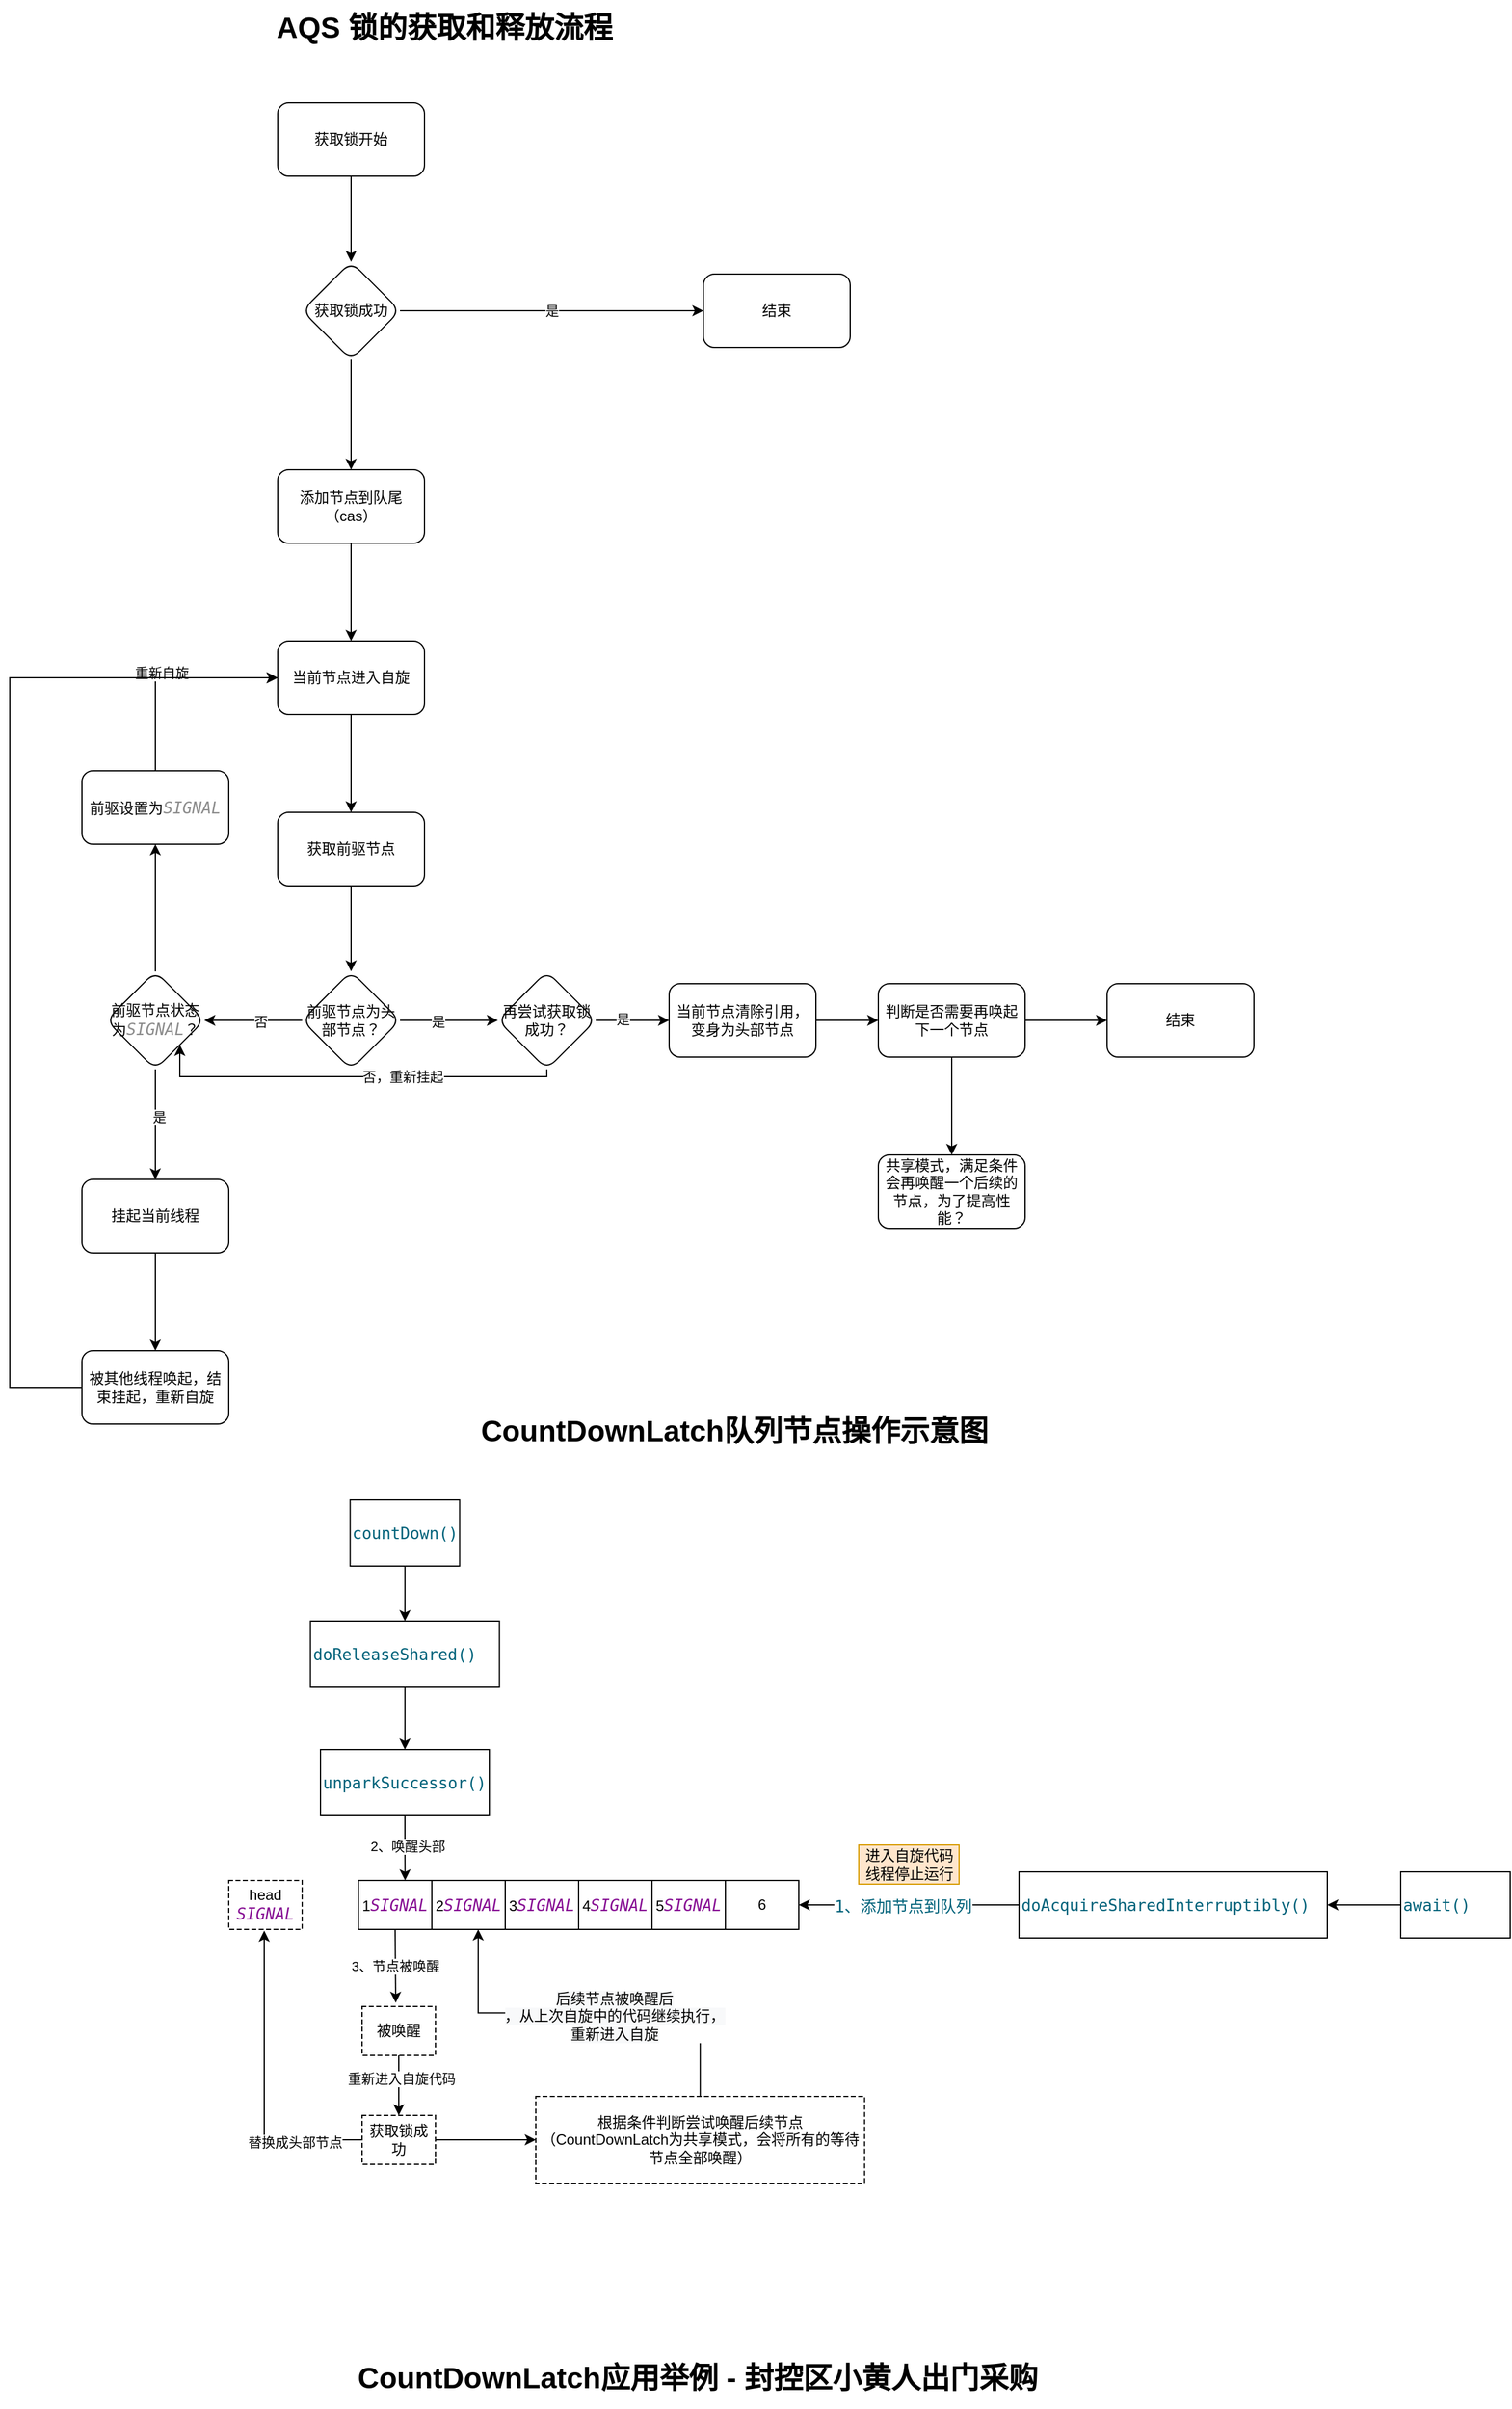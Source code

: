 <mxfile version="14.6.13" type="device"><diagram id="lseY-JlJCsXexi9266O1" name="第 1 页"><mxGraphModel dx="1158" dy="634" grid="0" gridSize="10" guides="1" tooltips="1" connect="1" arrows="1" fold="1" page="1" pageScale="1" pageWidth="1654" pageHeight="2336" math="0" shadow="0"><root><mxCell id="0"/><mxCell id="1" parent="0"/><mxCell id="_18am_9rpqF2lOTRvuVu-3" value="" style="edgeStyle=orthogonalEdgeStyle;rounded=0;orthogonalLoop=1;jettySize=auto;html=1;" edge="1" parent="1" source="_18am_9rpqF2lOTRvuVu-1" target="_18am_9rpqF2lOTRvuVu-2"><mxGeometry relative="1" as="geometry"/></mxCell><mxCell id="_18am_9rpqF2lOTRvuVu-1" value="获取锁开始" style="rounded=1;whiteSpace=wrap;html=1;" vertex="1" parent="1"><mxGeometry x="520" y="774" width="120" height="60" as="geometry"/></mxCell><mxCell id="_18am_9rpqF2lOTRvuVu-5" value="是" style="edgeStyle=orthogonalEdgeStyle;rounded=0;orthogonalLoop=1;jettySize=auto;html=1;" edge="1" parent="1" source="_18am_9rpqF2lOTRvuVu-2" target="_18am_9rpqF2lOTRvuVu-4"><mxGeometry relative="1" as="geometry"/></mxCell><mxCell id="_18am_9rpqF2lOTRvuVu-7" value="" style="edgeStyle=orthogonalEdgeStyle;rounded=0;orthogonalLoop=1;jettySize=auto;html=1;" edge="1" parent="1" source="_18am_9rpqF2lOTRvuVu-2" target="_18am_9rpqF2lOTRvuVu-6"><mxGeometry relative="1" as="geometry"/></mxCell><mxCell id="_18am_9rpqF2lOTRvuVu-2" value="获取锁成功" style="rhombus;whiteSpace=wrap;html=1;rounded=1;" vertex="1" parent="1"><mxGeometry x="540" y="904" width="80" height="80" as="geometry"/></mxCell><mxCell id="_18am_9rpqF2lOTRvuVu-4" value="结束" style="whiteSpace=wrap;html=1;rounded=1;" vertex="1" parent="1"><mxGeometry x="868" y="914" width="120" height="60" as="geometry"/></mxCell><mxCell id="_18am_9rpqF2lOTRvuVu-9" value="" style="edgeStyle=orthogonalEdgeStyle;rounded=0;orthogonalLoop=1;jettySize=auto;html=1;" edge="1" parent="1" source="_18am_9rpqF2lOTRvuVu-6" target="_18am_9rpqF2lOTRvuVu-8"><mxGeometry relative="1" as="geometry"/></mxCell><mxCell id="_18am_9rpqF2lOTRvuVu-6" value="添加节点到队尾（cas）" style="whiteSpace=wrap;html=1;rounded=1;" vertex="1" parent="1"><mxGeometry x="520" y="1074" width="120" height="60" as="geometry"/></mxCell><mxCell id="_18am_9rpqF2lOTRvuVu-11" value="" style="edgeStyle=orthogonalEdgeStyle;rounded=0;orthogonalLoop=1;jettySize=auto;html=1;" edge="1" parent="1" source="_18am_9rpqF2lOTRvuVu-8" target="_18am_9rpqF2lOTRvuVu-10"><mxGeometry relative="1" as="geometry"/></mxCell><mxCell id="_18am_9rpqF2lOTRvuVu-8" value="当前节点进入自旋" style="whiteSpace=wrap;html=1;rounded=1;" vertex="1" parent="1"><mxGeometry x="520" y="1214" width="120" height="60" as="geometry"/></mxCell><mxCell id="_18am_9rpqF2lOTRvuVu-15" value="" style="edgeStyle=orthogonalEdgeStyle;rounded=0;orthogonalLoop=1;jettySize=auto;html=1;" edge="1" parent="1" source="_18am_9rpqF2lOTRvuVu-10" target="_18am_9rpqF2lOTRvuVu-14"><mxGeometry relative="1" as="geometry"/></mxCell><mxCell id="_18am_9rpqF2lOTRvuVu-10" value="获取前驱节点" style="whiteSpace=wrap;html=1;rounded=1;" vertex="1" parent="1"><mxGeometry x="520" y="1354" width="120" height="60" as="geometry"/></mxCell><mxCell id="_18am_9rpqF2lOTRvuVu-20" value="" style="edgeStyle=orthogonalEdgeStyle;rounded=0;orthogonalLoop=1;jettySize=auto;html=1;" edge="1" parent="1" source="_18am_9rpqF2lOTRvuVu-14" target="_18am_9rpqF2lOTRvuVu-19"><mxGeometry relative="1" as="geometry"/></mxCell><mxCell id="_18am_9rpqF2lOTRvuVu-31" value="否" style="edgeLabel;html=1;align=center;verticalAlign=middle;resizable=0;points=[];" vertex="1" connectable="0" parent="_18am_9rpqF2lOTRvuVu-20"><mxGeometry x="-0.15" y="1" relative="1" as="geometry"><mxPoint as="offset"/></mxGeometry></mxCell><mxCell id="_18am_9rpqF2lOTRvuVu-35" value="" style="edgeStyle=orthogonalEdgeStyle;rounded=0;orthogonalLoop=1;jettySize=auto;html=1;" edge="1" parent="1" source="_18am_9rpqF2lOTRvuVu-14" target="_18am_9rpqF2lOTRvuVu-34"><mxGeometry relative="1" as="geometry"/></mxCell><mxCell id="_18am_9rpqF2lOTRvuVu-36" value="是" style="edgeLabel;html=1;align=center;verticalAlign=middle;resizable=0;points=[];" vertex="1" connectable="0" parent="_18am_9rpqF2lOTRvuVu-35"><mxGeometry x="-0.225" y="-1" relative="1" as="geometry"><mxPoint as="offset"/></mxGeometry></mxCell><mxCell id="_18am_9rpqF2lOTRvuVu-14" value="前驱节点为头部节点？" style="rhombus;whiteSpace=wrap;html=1;rounded=1;" vertex="1" parent="1"><mxGeometry x="540" y="1484" width="80" height="80" as="geometry"/></mxCell><mxCell id="_18am_9rpqF2lOTRvuVu-24" value="" style="edgeStyle=orthogonalEdgeStyle;rounded=0;orthogonalLoop=1;jettySize=auto;html=1;" edge="1" parent="1" source="_18am_9rpqF2lOTRvuVu-19" target="_18am_9rpqF2lOTRvuVu-23"><mxGeometry relative="1" as="geometry"/></mxCell><mxCell id="_18am_9rpqF2lOTRvuVu-30" value="是" style="edgeLabel;html=1;align=center;verticalAlign=middle;resizable=0;points=[];" vertex="1" connectable="0" parent="_18am_9rpqF2lOTRvuVu-24"><mxGeometry x="-0.133" y="3" relative="1" as="geometry"><mxPoint as="offset"/></mxGeometry></mxCell><mxCell id="_18am_9rpqF2lOTRvuVu-27" value="" style="edgeStyle=orthogonalEdgeStyle;rounded=0;orthogonalLoop=1;jettySize=auto;html=1;" edge="1" parent="1" source="_18am_9rpqF2lOTRvuVu-19" target="_18am_9rpqF2lOTRvuVu-26"><mxGeometry relative="1" as="geometry"/></mxCell><mxCell id="_18am_9rpqF2lOTRvuVu-19" value="前驱节点状态为&lt;span style=&quot;color: rgb(140 , 140 , 140) ; font-style: italic ; background-color: rgb(255 , 255 , 255) ; font-family: &amp;#34;jetbrains mono&amp;#34; , monospace ; font-size: 9.8pt&quot;&gt;SIGNAL&lt;/span&gt;&lt;span&gt;？&lt;/span&gt;" style="rhombus;whiteSpace=wrap;html=1;rounded=1;" vertex="1" parent="1"><mxGeometry x="380" y="1484" width="80" height="80" as="geometry"/></mxCell><mxCell id="_18am_9rpqF2lOTRvuVu-46" value="" style="edgeStyle=orthogonalEdgeStyle;rounded=0;orthogonalLoop=1;jettySize=auto;html=1;" edge="1" parent="1" source="_18am_9rpqF2lOTRvuVu-23" target="_18am_9rpqF2lOTRvuVu-45"><mxGeometry relative="1" as="geometry"/></mxCell><mxCell id="_18am_9rpqF2lOTRvuVu-23" value="挂起当前线程" style="whiteSpace=wrap;html=1;rounded=1;" vertex="1" parent="1"><mxGeometry x="360" y="1654" width="120" height="60" as="geometry"/></mxCell><mxCell id="_18am_9rpqF2lOTRvuVu-28" style="edgeStyle=orthogonalEdgeStyle;rounded=0;orthogonalLoop=1;jettySize=auto;html=1;entryX=0;entryY=0.5;entryDx=0;entryDy=0;" edge="1" parent="1" source="_18am_9rpqF2lOTRvuVu-26" target="_18am_9rpqF2lOTRvuVu-8"><mxGeometry relative="1" as="geometry"><Array as="points"><mxPoint x="420" y="1244"/></Array></mxGeometry></mxCell><mxCell id="_18am_9rpqF2lOTRvuVu-29" value="重新自旋" style="edgeLabel;html=1;align=center;verticalAlign=middle;resizable=0;points=[];" vertex="1" connectable="0" parent="_18am_9rpqF2lOTRvuVu-28"><mxGeometry x="-0.08" y="4" relative="1" as="geometry"><mxPoint as="offset"/></mxGeometry></mxCell><mxCell id="_18am_9rpqF2lOTRvuVu-26" value="前驱设置为&lt;span style=&quot;color: rgb(140 , 140 , 140) ; font-family: &amp;#34;jetbrains mono&amp;#34; , monospace ; font-size: 13.067px ; font-style: italic ; background-color: rgb(255 , 255 , 255)&quot;&gt;SIGNAL&lt;/span&gt;" style="whiteSpace=wrap;html=1;rounded=1;" vertex="1" parent="1"><mxGeometry x="360" y="1320" width="120" height="60" as="geometry"/></mxCell><mxCell id="_18am_9rpqF2lOTRvuVu-38" value="" style="edgeStyle=orthogonalEdgeStyle;rounded=0;orthogonalLoop=1;jettySize=auto;html=1;" edge="1" parent="1" source="_18am_9rpqF2lOTRvuVu-34" target="_18am_9rpqF2lOTRvuVu-37"><mxGeometry relative="1" as="geometry"/></mxCell><mxCell id="_18am_9rpqF2lOTRvuVu-39" value="是" style="edgeLabel;html=1;align=center;verticalAlign=middle;resizable=0;points=[];" vertex="1" connectable="0" parent="_18am_9rpqF2lOTRvuVu-38"><mxGeometry x="-0.267" y="1" relative="1" as="geometry"><mxPoint as="offset"/></mxGeometry></mxCell><mxCell id="_18am_9rpqF2lOTRvuVu-48" style="edgeStyle=orthogonalEdgeStyle;rounded=0;orthogonalLoop=1;jettySize=auto;html=1;entryX=1;entryY=1;entryDx=0;entryDy=0;" edge="1" parent="1" source="_18am_9rpqF2lOTRvuVu-34" target="_18am_9rpqF2lOTRvuVu-19"><mxGeometry relative="1" as="geometry"><Array as="points"><mxPoint x="740" y="1570"/><mxPoint x="440" y="1570"/></Array></mxGeometry></mxCell><mxCell id="_18am_9rpqF2lOTRvuVu-49" value="否，重新挂起" style="edgeLabel;html=1;align=center;verticalAlign=middle;resizable=0;points=[];" vertex="1" connectable="0" parent="_18am_9rpqF2lOTRvuVu-48"><mxGeometry x="-0.253" relative="1" as="geometry"><mxPoint as="offset"/></mxGeometry></mxCell><mxCell id="_18am_9rpqF2lOTRvuVu-34" value="再尝试获取锁成功？" style="rhombus;whiteSpace=wrap;html=1;rounded=1;" vertex="1" parent="1"><mxGeometry x="700" y="1484" width="80" height="80" as="geometry"/></mxCell><mxCell id="_18am_9rpqF2lOTRvuVu-41" value="" style="edgeStyle=orthogonalEdgeStyle;rounded=0;orthogonalLoop=1;jettySize=auto;html=1;" edge="1" parent="1" source="_18am_9rpqF2lOTRvuVu-37" target="_18am_9rpqF2lOTRvuVu-40"><mxGeometry relative="1" as="geometry"/></mxCell><mxCell id="_18am_9rpqF2lOTRvuVu-37" value="当前节点清除引用，变身为头部节点" style="whiteSpace=wrap;html=1;rounded=1;" vertex="1" parent="1"><mxGeometry x="840" y="1494" width="120" height="60" as="geometry"/></mxCell><mxCell id="_18am_9rpqF2lOTRvuVu-51" value="" style="edgeStyle=orthogonalEdgeStyle;rounded=0;orthogonalLoop=1;jettySize=auto;html=1;" edge="1" parent="1" source="_18am_9rpqF2lOTRvuVu-40" target="_18am_9rpqF2lOTRvuVu-50"><mxGeometry relative="1" as="geometry"/></mxCell><mxCell id="_18am_9rpqF2lOTRvuVu-53" value="" style="edgeStyle=orthogonalEdgeStyle;rounded=0;orthogonalLoop=1;jettySize=auto;html=1;" edge="1" parent="1" source="_18am_9rpqF2lOTRvuVu-40" target="_18am_9rpqF2lOTRvuVu-52"><mxGeometry relative="1" as="geometry"/></mxCell><mxCell id="_18am_9rpqF2lOTRvuVu-40" value="判断是否需要再唤起下一个节点" style="whiteSpace=wrap;html=1;rounded=1;" vertex="1" parent="1"><mxGeometry x="1011" y="1494" width="120" height="60" as="geometry"/></mxCell><mxCell id="_18am_9rpqF2lOTRvuVu-47" style="edgeStyle=orthogonalEdgeStyle;rounded=0;orthogonalLoop=1;jettySize=auto;html=1;entryX=0;entryY=0.5;entryDx=0;entryDy=0;" edge="1" parent="1" source="_18am_9rpqF2lOTRvuVu-45" target="_18am_9rpqF2lOTRvuVu-8"><mxGeometry relative="1" as="geometry"><Array as="points"><mxPoint x="301" y="1824"/><mxPoint x="301" y="1244"/></Array></mxGeometry></mxCell><mxCell id="_18am_9rpqF2lOTRvuVu-45" value="被其他线程唤起，结束挂起，重新自旋" style="whiteSpace=wrap;html=1;rounded=1;" vertex="1" parent="1"><mxGeometry x="360" y="1794" width="120" height="60" as="geometry"/></mxCell><mxCell id="_18am_9rpqF2lOTRvuVu-50" value="结束" style="whiteSpace=wrap;html=1;rounded=1;" vertex="1" parent="1"><mxGeometry x="1198" y="1494" width="120" height="60" as="geometry"/></mxCell><mxCell id="_18am_9rpqF2lOTRvuVu-52" value="共享模式，满足条件会再唤醒一个后续的节点，为了提高性能？" style="whiteSpace=wrap;html=1;rounded=1;" vertex="1" parent="1"><mxGeometry x="1011" y="1634" width="120" height="60" as="geometry"/></mxCell><mxCell id="_18am_9rpqF2lOTRvuVu-92" value="" style="shape=table;html=1;whiteSpace=wrap;startSize=0;container=1;collapsible=0;childLayout=tableLayout;" vertex="1" parent="1"><mxGeometry x="586" y="2227" width="360" height="40" as="geometry"/></mxCell><mxCell id="_18am_9rpqF2lOTRvuVu-93" value="" style="shape=partialRectangle;html=1;whiteSpace=wrap;collapsible=0;dropTarget=0;pointerEvents=0;fillColor=none;top=0;left=0;bottom=0;right=0;points=[[0,0.5],[1,0.5]];portConstraint=eastwest;" vertex="1" parent="_18am_9rpqF2lOTRvuVu-92"><mxGeometry width="360" height="40" as="geometry"/></mxCell><mxCell id="_18am_9rpqF2lOTRvuVu-94" value="1&lt;span style=&quot;color: rgb(135 , 16 , 148) ; font-style: italic ; background-color: rgb(255 , 255 , 255) ; font-family: &amp;#34;jetbrains mono&amp;#34; , monospace ; font-size: 9.8pt&quot;&gt;SIGNAL&lt;/span&gt;" style="shape=partialRectangle;html=1;whiteSpace=wrap;connectable=0;overflow=hidden;fillColor=none;top=0;left=0;bottom=0;right=0;" vertex="1" parent="_18am_9rpqF2lOTRvuVu-93"><mxGeometry width="60" height="40" as="geometry"/></mxCell><mxCell id="_18am_9rpqF2lOTRvuVu-95" value="2&lt;span style=&quot;color: rgb(135 , 16 , 148) ; font-style: italic ; background-color: rgb(255 , 255 , 255) ; font-family: &amp;#34;jetbrains mono&amp;#34; , monospace ; font-size: 9.8pt&quot;&gt;SIGNAL&lt;/span&gt;" style="shape=partialRectangle;html=1;whiteSpace=wrap;connectable=0;overflow=hidden;fillColor=none;top=0;left=0;bottom=0;right=0;" vertex="1" parent="_18am_9rpqF2lOTRvuVu-93"><mxGeometry x="60" width="60" height="40" as="geometry"/></mxCell><mxCell id="_18am_9rpqF2lOTRvuVu-96" value="3&lt;span style=&quot;color: rgb(135 , 16 , 148) ; font-style: italic ; background-color: rgb(255 , 255 , 255) ; font-family: &amp;#34;jetbrains mono&amp;#34; , monospace ; font-size: 9.8pt&quot;&gt;SIGNAL&lt;/span&gt;" style="shape=partialRectangle;html=1;whiteSpace=wrap;connectable=0;overflow=hidden;fillColor=none;top=0;left=0;bottom=0;right=0;" vertex="1" parent="_18am_9rpqF2lOTRvuVu-93"><mxGeometry x="120" width="60" height="40" as="geometry"/></mxCell><mxCell id="_18am_9rpqF2lOTRvuVu-97" value="4&lt;span style=&quot;color: rgb(135 , 16 , 148) ; font-style: italic ; background-color: rgb(255 , 255 , 255) ; font-family: &amp;#34;jetbrains mono&amp;#34; , monospace ; font-size: 9.8pt&quot;&gt;SIGNAL&lt;/span&gt;" style="shape=partialRectangle;html=1;whiteSpace=wrap;connectable=0;overflow=hidden;fillColor=none;top=0;left=0;bottom=0;right=0;" vertex="1" parent="_18am_9rpqF2lOTRvuVu-93"><mxGeometry x="180" width="60" height="40" as="geometry"/></mxCell><mxCell id="_18am_9rpqF2lOTRvuVu-98" value="5&lt;span style=&quot;color: rgb(135 , 16 , 148) ; font-style: italic ; background-color: rgb(255 , 255 , 255) ; font-family: &amp;#34;jetbrains mono&amp;#34; , monospace ; font-size: 9.8pt&quot;&gt;SIGNAL&lt;/span&gt;" style="shape=partialRectangle;html=1;whiteSpace=wrap;connectable=0;overflow=hidden;fillColor=none;top=0;left=0;bottom=0;right=0;" vertex="1" parent="_18am_9rpqF2lOTRvuVu-93"><mxGeometry x="240" width="60" height="40" as="geometry"/></mxCell><mxCell id="_18am_9rpqF2lOTRvuVu-99" value="6" style="shape=partialRectangle;html=1;whiteSpace=wrap;connectable=0;overflow=hidden;fillColor=none;top=0;left=0;bottom=0;right=0;" vertex="1" parent="_18am_9rpqF2lOTRvuVu-93"><mxGeometry x="300" width="60" height="40" as="geometry"/></mxCell><mxCell id="_18am_9rpqF2lOTRvuVu-100" value="" style="shape=table;html=1;whiteSpace=wrap;startSize=0;container=1;collapsible=0;childLayout=tableLayout;dashed=1;" vertex="1" parent="1"><mxGeometry x="480" y="2227" width="60" height="40" as="geometry"/></mxCell><mxCell id="_18am_9rpqF2lOTRvuVu-101" value="" style="shape=partialRectangle;html=1;whiteSpace=wrap;collapsible=0;dropTarget=0;pointerEvents=0;fillColor=none;top=0;left=0;bottom=0;right=0;points=[[0,0.5],[1,0.5]];portConstraint=eastwest;" vertex="1" parent="_18am_9rpqF2lOTRvuVu-100"><mxGeometry width="60" height="40" as="geometry"/></mxCell><mxCell id="_18am_9rpqF2lOTRvuVu-102" value="head&lt;br&gt;&lt;span style=&quot;color: rgb(135 , 16 , 148) ; font-family: &amp;#34;jetbrains mono&amp;#34; , monospace ; font-size: 13.067px ; font-style: italic ; background-color: rgb(255 , 255 , 255)&quot;&gt;SIGNAL&lt;/span&gt;" style="shape=partialRectangle;html=1;whiteSpace=wrap;connectable=0;overflow=hidden;fillColor=none;top=0;left=0;bottom=0;right=0;" vertex="1" parent="_18am_9rpqF2lOTRvuVu-101"><mxGeometry width="60" height="40" as="geometry"/></mxCell><mxCell id="_18am_9rpqF2lOTRvuVu-108" value="3、节点被唤醒" style="endArrow=classic;html=1;" edge="1" parent="1"><mxGeometry width="50" height="50" relative="1" as="geometry"><mxPoint x="616" y="2267" as="sourcePoint"/><mxPoint x="616.5" y="2327" as="targetPoint"/></mxGeometry></mxCell><mxCell id="_18am_9rpqF2lOTRvuVu-118" value="" style="edgeStyle=orthogonalEdgeStyle;rounded=0;orthogonalLoop=1;jettySize=auto;html=1;" edge="1" parent="1" source="_18am_9rpqF2lOTRvuVu-109" target="_18am_9rpqF2lOTRvuVu-115"><mxGeometry relative="1" as="geometry"/></mxCell><mxCell id="_18am_9rpqF2lOTRvuVu-139" value="重新进入自旋代码" style="edgeLabel;html=1;align=center;verticalAlign=middle;resizable=0;points=[];" vertex="1" connectable="0" parent="_18am_9rpqF2lOTRvuVu-118"><mxGeometry x="-0.225" y="2" relative="1" as="geometry"><mxPoint as="offset"/></mxGeometry></mxCell><mxCell id="_18am_9rpqF2lOTRvuVu-109" value="" style="shape=table;html=1;whiteSpace=wrap;startSize=0;container=1;collapsible=0;childLayout=tableLayout;dashed=1;" vertex="1" parent="1"><mxGeometry x="589" y="2330" width="60" height="40" as="geometry"/></mxCell><mxCell id="_18am_9rpqF2lOTRvuVu-110" value="" style="shape=partialRectangle;html=1;whiteSpace=wrap;collapsible=0;dropTarget=0;pointerEvents=0;fillColor=none;top=0;left=0;bottom=0;right=0;points=[[0,0.5],[1,0.5]];portConstraint=eastwest;" vertex="1" parent="_18am_9rpqF2lOTRvuVu-109"><mxGeometry width="60" height="40" as="geometry"/></mxCell><mxCell id="_18am_9rpqF2lOTRvuVu-111" value="被唤醒" style="shape=partialRectangle;html=1;whiteSpace=wrap;connectable=0;overflow=hidden;fillColor=none;top=0;left=0;bottom=0;right=0;" vertex="1" parent="_18am_9rpqF2lOTRvuVu-110"><mxGeometry width="60" height="40" as="geometry"/></mxCell><mxCell id="_18am_9rpqF2lOTRvuVu-136" value="" style="edgeStyle=orthogonalEdgeStyle;rounded=0;orthogonalLoop=1;jettySize=auto;html=1;" edge="1" parent="1" source="_18am_9rpqF2lOTRvuVu-115" target="_18am_9rpqF2lOTRvuVu-133"><mxGeometry relative="1" as="geometry"/></mxCell><mxCell id="_18am_9rpqF2lOTRvuVu-115" value="" style="shape=table;html=1;whiteSpace=wrap;startSize=0;container=1;collapsible=0;childLayout=tableLayout;dashed=1;" vertex="1" parent="1"><mxGeometry x="589" y="2419" width="60" height="40" as="geometry"/></mxCell><mxCell id="_18am_9rpqF2lOTRvuVu-116" value="" style="shape=partialRectangle;html=1;whiteSpace=wrap;collapsible=0;dropTarget=0;pointerEvents=0;fillColor=none;top=0;left=0;bottom=0;right=0;points=[[0,0.5],[1,0.5]];portConstraint=eastwest;" vertex="1" parent="_18am_9rpqF2lOTRvuVu-115"><mxGeometry width="60" height="40" as="geometry"/></mxCell><mxCell id="_18am_9rpqF2lOTRvuVu-117" value="获取锁成功" style="shape=partialRectangle;html=1;whiteSpace=wrap;connectable=0;overflow=hidden;fillColor=none;top=0;left=0;bottom=0;right=0;" vertex="1" parent="_18am_9rpqF2lOTRvuVu-116"><mxGeometry width="60" height="40" as="geometry"/></mxCell><mxCell id="_18am_9rpqF2lOTRvuVu-119" style="edgeStyle=orthogonalEdgeStyle;rounded=0;orthogonalLoop=1;jettySize=auto;html=1;entryX=0.483;entryY=1.025;entryDx=0;entryDy=0;entryPerimeter=0;" edge="1" parent="1" source="_18am_9rpqF2lOTRvuVu-116" target="_18am_9rpqF2lOTRvuVu-101"><mxGeometry relative="1" as="geometry"/></mxCell><mxCell id="_18am_9rpqF2lOTRvuVu-137" value="替换成头部节点" style="edgeLabel;html=1;align=center;verticalAlign=middle;resizable=0;points=[];" vertex="1" connectable="0" parent="_18am_9rpqF2lOTRvuVu-119"><mxGeometry x="-0.562" y="2" relative="1" as="geometry"><mxPoint as="offset"/></mxGeometry></mxCell><mxCell id="_18am_9rpqF2lOTRvuVu-152" style="edgeStyle=orthogonalEdgeStyle;rounded=0;orthogonalLoop=1;jettySize=auto;html=1;entryX=0.272;entryY=1;entryDx=0;entryDy=0;entryPerimeter=0;" edge="1" parent="1" source="_18am_9rpqF2lOTRvuVu-133" target="_18am_9rpqF2lOTRvuVu-93"><mxGeometry relative="1" as="geometry"/></mxCell><mxCell id="_18am_9rpqF2lOTRvuVu-153" value="&lt;span style=&quot;font-size: 12px ; background-color: rgb(248 , 249 , 250)&quot;&gt;后续节点被唤醒后&lt;br&gt;，从上次自旋中的代码继续执行，&lt;br&gt;重新进入自旋&lt;/span&gt;" style="edgeLabel;html=1;align=center;verticalAlign=middle;resizable=0;points=[];" vertex="1" connectable="0" parent="_18am_9rpqF2lOTRvuVu-152"><mxGeometry x="-0.128" y="2" relative="1" as="geometry"><mxPoint as="offset"/></mxGeometry></mxCell><mxCell id="_18am_9rpqF2lOTRvuVu-133" value="" style="shape=table;html=1;whiteSpace=wrap;startSize=0;container=1;collapsible=0;childLayout=tableLayout;dashed=1;" vertex="1" parent="1"><mxGeometry x="731" y="2403.5" width="268.75" height="71" as="geometry"/></mxCell><mxCell id="_18am_9rpqF2lOTRvuVu-134" value="" style="shape=partialRectangle;html=1;whiteSpace=wrap;collapsible=0;dropTarget=0;pointerEvents=0;fillColor=none;top=0;left=0;bottom=0;right=0;points=[[0,0.5],[1,0.5]];portConstraint=eastwest;" vertex="1" parent="_18am_9rpqF2lOTRvuVu-133"><mxGeometry width="268.75" height="71" as="geometry"/></mxCell><mxCell id="_18am_9rpqF2lOTRvuVu-135" value="根据条件判断尝试唤醒后续节点（CountDownLatch为共享模式，会将所有的等待节点全部唤醒）" style="shape=partialRectangle;html=1;whiteSpace=wrap;connectable=0;overflow=hidden;fillColor=none;top=0;left=0;bottom=0;right=0;" vertex="1" parent="_18am_9rpqF2lOTRvuVu-134"><mxGeometry width="269" height="71" as="geometry"/></mxCell><mxCell id="_18am_9rpqF2lOTRvuVu-154" value="&lt;pre style=&quot;background-color: #ffffff ; color: #080808 ; font-family: &amp;#34;jetbrains mono&amp;#34; , monospace ; font-size: 9.8pt&quot;&gt;&lt;br&gt;&lt;/pre&gt;" style="text;whiteSpace=wrap;html=1;" vertex="1" parent="1"><mxGeometry x="593" y="2120" width="138" height="54" as="geometry"/></mxCell><mxCell id="_18am_9rpqF2lOTRvuVu-155" value="CountDownLatch队列节点操作示意图" style="text;strokeColor=none;fillColor=none;html=1;fontSize=24;fontStyle=1;verticalAlign=middle;align=center;" vertex="1" parent="1"><mxGeometry x="661" y="1837" width="463" height="45" as="geometry"/></mxCell><mxCell id="_18am_9rpqF2lOTRvuVu-159" style="edgeStyle=orthogonalEdgeStyle;rounded=0;orthogonalLoop=1;jettySize=auto;html=1;" edge="1" parent="1" source="_18am_9rpqF2lOTRvuVu-156" target="_18am_9rpqF2lOTRvuVu-157"><mxGeometry relative="1" as="geometry"/></mxCell><mxCell id="_18am_9rpqF2lOTRvuVu-156" value="&lt;pre style=&quot;background-color: #ffffff ; color: #080808 ; font-family: &amp;#34;jetbrains mono&amp;#34; , monospace ; font-size: 9.8pt&quot;&gt;&lt;/pre&gt;&lt;font color=&quot;#00627a&quot; face=&quot;jetbrains mono, monospace&quot;&gt;&lt;span style=&quot;font-size: 13.067px&quot;&gt;doReleaseShared&lt;/span&gt;&lt;/font&gt;&lt;span style=&quot;color: rgb(0 , 98 , 122) ; background-color: rgb(255 , 255 , 255) ; font-family: &amp;#34;jetbrains mono&amp;#34; , monospace ; font-size: 9.8pt&quot;&gt;()&lt;/span&gt;&lt;font color=&quot;#00627a&quot; face=&quot;jetbrains mono, monospace&quot;&gt;&lt;span style=&quot;font-size: 13.067px&quot;&gt;&lt;br&gt;&lt;/span&gt;&lt;/font&gt;" style="text;whiteSpace=wrap;html=1;strokeColor=#000000;" vertex="1" parent="1"><mxGeometry x="546.75" y="2015" width="154.5" height="54" as="geometry"/></mxCell><mxCell id="_18am_9rpqF2lOTRvuVu-160" style="edgeStyle=orthogonalEdgeStyle;rounded=0;orthogonalLoop=1;jettySize=auto;html=1;entryX=0.106;entryY=0;entryDx=0;entryDy=0;entryPerimeter=0;" edge="1" parent="1" source="_18am_9rpqF2lOTRvuVu-157" target="_18am_9rpqF2lOTRvuVu-93"><mxGeometry relative="1" as="geometry"/></mxCell><mxCell id="_18am_9rpqF2lOTRvuVu-161" value="2、唤醒头部" style="edgeLabel;html=1;align=center;verticalAlign=middle;resizable=0;points=[];" vertex="1" connectable="0" parent="_18am_9rpqF2lOTRvuVu-160"><mxGeometry x="-0.06" y="2" relative="1" as="geometry"><mxPoint as="offset"/></mxGeometry></mxCell><mxCell id="_18am_9rpqF2lOTRvuVu-157" value="&lt;pre style=&quot;background-color: #ffffff ; color: #080808 ; font-family: &amp;#34;jetbrains mono&amp;#34; , monospace ; font-size: 9.8pt&quot;&gt;&lt;span style=&quot;color: #00627a&quot;&gt;unparkSuccessor()&lt;/span&gt;&lt;/pre&gt;" style="text;whiteSpace=wrap;html=1;strokeColor=#000000;" vertex="1" parent="1"><mxGeometry x="555" y="2120" width="138" height="54" as="geometry"/></mxCell><mxCell id="_18am_9rpqF2lOTRvuVu-166" style="edgeStyle=orthogonalEdgeStyle;rounded=0;orthogonalLoop=1;jettySize=auto;html=1;entryX=0.5;entryY=0;entryDx=0;entryDy=0;fontSize=16;" edge="1" parent="1" source="_18am_9rpqF2lOTRvuVu-165" target="_18am_9rpqF2lOTRvuVu-156"><mxGeometry relative="1" as="geometry"/></mxCell><mxCell id="_18am_9rpqF2lOTRvuVu-165" value="&lt;pre style=&quot;background-color: #ffffff ; color: #080808 ; font-family: &amp;#34;jetbrains mono&amp;#34; , monospace ; font-size: 9.8pt&quot;&gt;&lt;pre style=&quot;font-family: &amp;#34;jetbrains mono&amp;#34; , monospace ; font-size: 9.8pt&quot;&gt;&lt;span style=&quot;color: #00627a&quot;&gt;countDown()&lt;/span&gt;&lt;/pre&gt;&lt;/pre&gt;" style="text;whiteSpace=wrap;html=1;strokeColor=#000000;" vertex="1" parent="1"><mxGeometry x="579.25" y="1916" width="89.5" height="54" as="geometry"/></mxCell><mxCell id="_18am_9rpqF2lOTRvuVu-171" style="edgeStyle=orthogonalEdgeStyle;rounded=0;orthogonalLoop=1;jettySize=auto;html=1;entryX=1;entryY=0.5;entryDx=0;entryDy=0;fontSize=16;" edge="1" parent="1" source="_18am_9rpqF2lOTRvuVu-169" target="_18am_9rpqF2lOTRvuVu-170"><mxGeometry relative="1" as="geometry"/></mxCell><mxCell id="_18am_9rpqF2lOTRvuVu-169" value="&lt;pre style=&quot;background-color: #ffffff ; color: #080808 ; font-family: &amp;#34;jetbrains mono&amp;#34; , monospace ; font-size: 9.8pt&quot;&gt;&lt;pre style=&quot;font-family: &amp;#34;jetbrains mono&amp;#34; , monospace ; font-size: 9.8pt&quot;&gt;&lt;pre style=&quot;font-family: &amp;#34;jetbrains mono&amp;#34; , monospace ; font-size: 9.8pt&quot;&gt;&lt;span style=&quot;color: #00627a&quot;&gt;await()&lt;/span&gt;&lt;/pre&gt;&lt;/pre&gt;&lt;/pre&gt;" style="text;whiteSpace=wrap;html=1;strokeColor=#000000;" vertex="1" parent="1"><mxGeometry x="1438" y="2220" width="89.5" height="54" as="geometry"/></mxCell><mxCell id="_18am_9rpqF2lOTRvuVu-172" style="edgeStyle=orthogonalEdgeStyle;rounded=0;orthogonalLoop=1;jettySize=auto;html=1;entryX=1;entryY=0.5;entryDx=0;entryDy=0;fontSize=16;" edge="1" parent="1" source="_18am_9rpqF2lOTRvuVu-170" target="_18am_9rpqF2lOTRvuVu-93"><mxGeometry relative="1" as="geometry"/></mxCell><mxCell id="_18am_9rpqF2lOTRvuVu-173" value="&lt;span style=&quot;font-size: 13.067px ; color: rgb(0 , 98 , 122) ; font-family: &amp;#34;jetbrains mono&amp;#34; , monospace ; text-align: left&quot;&gt;1、添加节点到队列&lt;/span&gt;" style="edgeLabel;html=1;align=center;verticalAlign=middle;resizable=0;points=[];fontSize=16;" vertex="1" connectable="0" parent="_18am_9rpqF2lOTRvuVu-172"><mxGeometry x="0.339" relative="1" as="geometry"><mxPoint x="25" as="offset"/></mxGeometry></mxCell><mxCell id="_18am_9rpqF2lOTRvuVu-170" value="&lt;font color=&quot;#00627a&quot; face=&quot;jetbrains mono, monospace&quot;&gt;&lt;span style=&quot;font-size: 13.067px&quot;&gt;doAcquireSharedInterruptibly&lt;/span&gt;&lt;/font&gt;&lt;span style=&quot;font-size: 13.067px ; color: rgb(0 , 98 , 122) ; font-family: &amp;#34;jetbrains mono&amp;#34; , monospace ; background-color: rgb(255 , 255 , 255)&quot;&gt;()&lt;/span&gt;&lt;font color=&quot;#00627a&quot; face=&quot;jetbrains mono, monospace&quot;&gt;&lt;span style=&quot;font-size: 13.067px&quot;&gt;&lt;br&gt;&lt;/span&gt;&lt;/font&gt;" style="text;whiteSpace=wrap;html=1;strokeColor=#000000;verticalAlign=middle;" vertex="1" parent="1"><mxGeometry x="1126" y="2220" width="252" height="54" as="geometry"/></mxCell><mxCell id="_18am_9rpqF2lOTRvuVu-179" value="进入自旋代码&lt;br style=&quot;font-size: 12px&quot;&gt;线程停止运行" style="text;html=1;align=center;verticalAlign=middle;resizable=0;points=[];autosize=1;strokeColor=#d79b00;fontSize=12;fillColor=#ffe6cc;" vertex="1" parent="1"><mxGeometry x="995" y="2198" width="82" height="32" as="geometry"/></mxCell><mxCell id="_18am_9rpqF2lOTRvuVu-181" value="CountDownLatch应用举例 - 封控区小黄人出门采购" style="text;strokeColor=none;fillColor=none;html=1;fontSize=24;fontStyle=1;verticalAlign=middle;align=center;" vertex="1" parent="1"><mxGeometry x="573" y="2610" width="580" height="48" as="geometry"/></mxCell><mxCell id="_18am_9rpqF2lOTRvuVu-182" value="AQS 锁的获取和释放流程" style="text;strokeColor=none;fillColor=none;html=1;fontSize=24;fontStyle=1;verticalAlign=middle;align=center;" vertex="1" parent="1"><mxGeometry x="424" y="690" width="463" height="45" as="geometry"/></mxCell></root></mxGraphModel></diagram></mxfile>